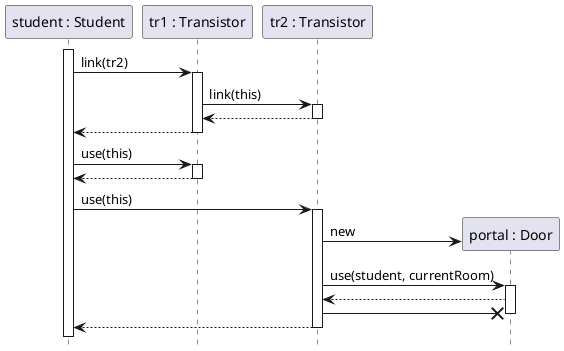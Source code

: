 @startuml transistor

hide footbox

participant "student : Student" as s
participant "tr1 : Transistor" as tr1
participant "tr2 : Transistor" as tr2

s ++
s -> tr1 ++: link(tr2)
tr1 -> tr2 ++: link(this)
tr1 <-- tr2--
s <-- tr1--
s -> tr1++: use(this)
s <-- tr1--
s -> tr2 ++: use(this)

create "portal : Door" as p
tr2 -> p: new
tr2 -> p ++: use(student, currentRoom)
tr2 <-- p
tr2 -x p
p--

s <-- tr2--

@enduml